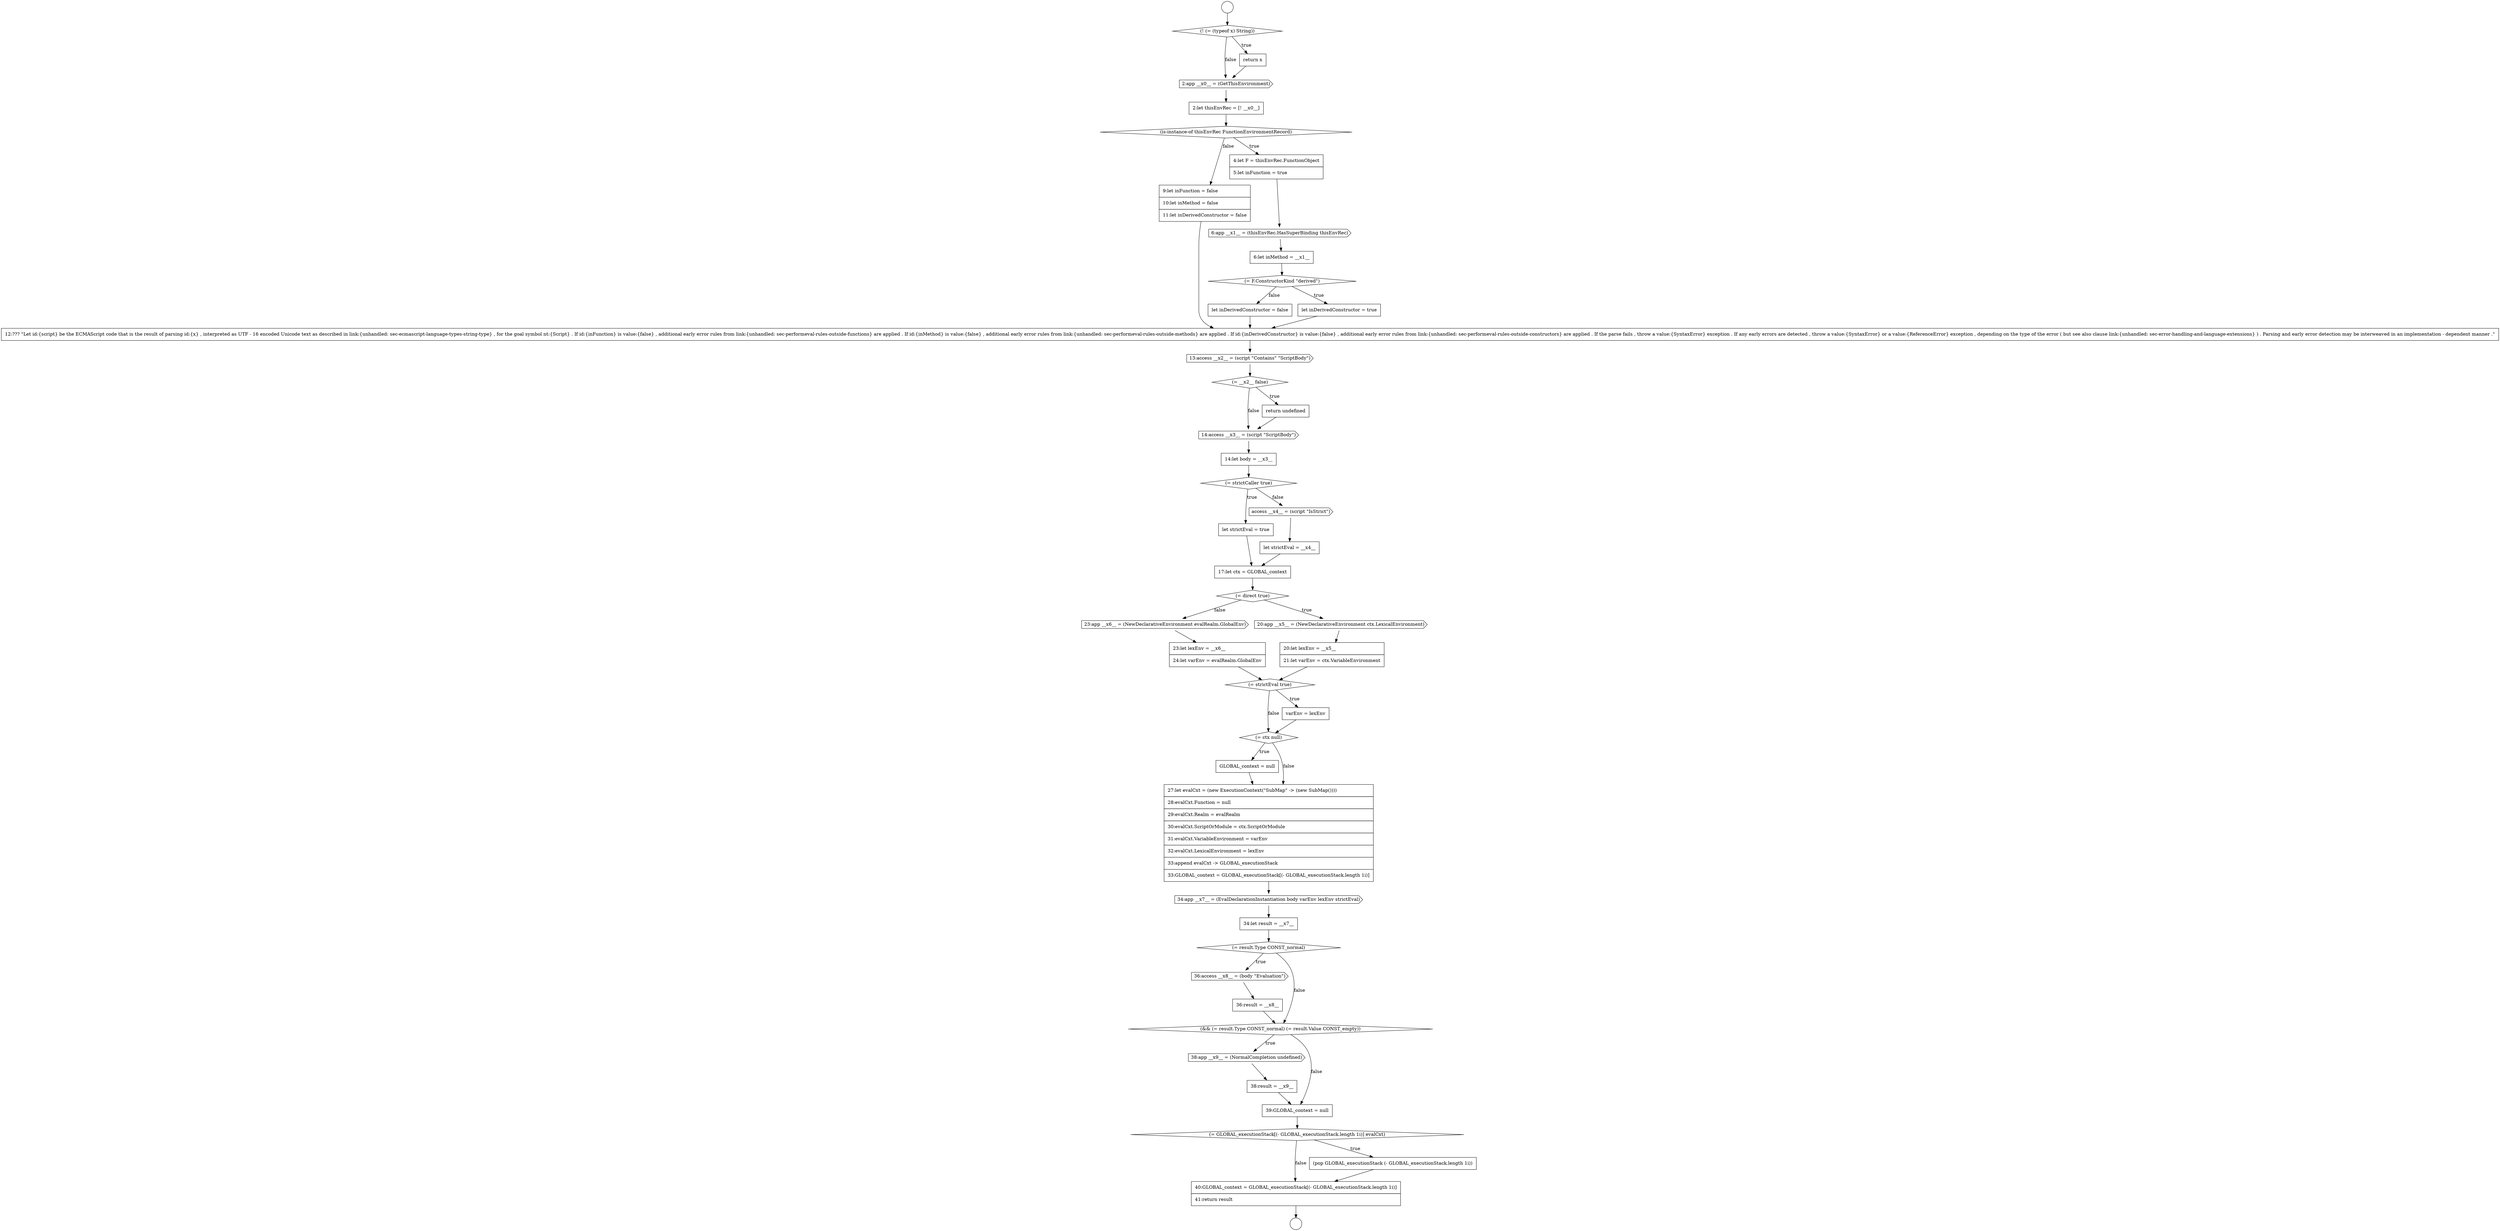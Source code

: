 digraph {
  node0 [shape=circle label=" " color="black" fillcolor="white" style=filled]
  node5 [shape=none, margin=0, label=<<font color="black">
    <table border="0" cellborder="1" cellspacing="0" cellpadding="10">
      <tr><td align="left">2:let thisEnvRec = [! __x0__]</td></tr>
    </table>
  </font>> color="black" fillcolor="white" style=filled]
  node10 [shape=diamond, label=<<font color="black">(= F.ConstructorKind &quot;derived&quot;)</font>> color="black" fillcolor="white" style=filled]
  node14 [shape=none, margin=0, label=<<font color="black">
    <table border="0" cellborder="1" cellspacing="0" cellpadding="10">
      <tr><td align="left">12:??? &quot;Let id:{script} be the ECMAScript code that is the result of parsing id:{x} , interpreted as UTF - 16 encoded Unicode text as described in link:{unhandled: sec-ecmascript-language-types-string-type} , for the goal symbol nt:{Script} . If id:{inFunction} is value:{false} , additional early error rules from link:{unhandled: sec-performeval-rules-outside-functions} are applied . If id:{inMethod} is value:{false} , additional early error rules from link:{unhandled: sec-performeval-rules-outside-methods} are applied . If id:{inDerivedConstructor} is value:{false} , additional early error rules from link:{unhandled: sec-performeval-rules-outside-constructors} are applied . If the parse fails , throw a value:{SyntaxError} exception . If any early errors are detected , throw a value:{SyntaxError} or a value:{ReferenceError} exception , depending on the type of the error ( but see also clause link:{unhandled: sec-error-handling-and-language-extensions} ) . Parsing and early error detection may be interweaved in an implementation - dependent manner .&quot;</td></tr>
    </table>
  </font>> color="black" fillcolor="white" style=filled]
  node1 [shape=circle label=" " color="black" fillcolor="white" style=filled]
  node6 [shape=diamond, label=<<font color="black">(is-instance-of thisEnvRec FunctionEnvironmentRecord)</font>> color="black" fillcolor="white" style=filled]
  node9 [shape=none, margin=0, label=<<font color="black">
    <table border="0" cellborder="1" cellspacing="0" cellpadding="10">
      <tr><td align="left">6:let inMethod = __x1__</td></tr>
    </table>
  </font>> color="black" fillcolor="white" style=filled]
  node2 [shape=diamond, label=<<font color="black">(! (= (typeof x) String))</font>> color="black" fillcolor="white" style=filled]
  node12 [shape=none, margin=0, label=<<font color="black">
    <table border="0" cellborder="1" cellspacing="0" cellpadding="10">
      <tr><td align="left">let inDerivedConstructor = false</td></tr>
    </table>
  </font>> color="black" fillcolor="white" style=filled]
  node18 [shape=cds, label=<<font color="black">14:access __x3__ = (script &quot;ScriptBody&quot;)</font>> color="black" fillcolor="white" style=filled]
  node8 [shape=cds, label=<<font color="black">6:app __x1__ = (thisEnvRec.HasSuperBinding thisEnvRec)</font>> color="black" fillcolor="white" style=filled]
  node4 [shape=cds, label=<<font color="black">2:app __x0__ = (GetThisEnvironment)</font>> color="black" fillcolor="white" style=filled]
  node15 [shape=cds, label=<<font color="black">13:access __x2__ = (script &quot;Contains&quot; &quot;ScriptBody&quot;)</font>> color="black" fillcolor="white" style=filled]
  node42 [shape=none, margin=0, label=<<font color="black">
    <table border="0" cellborder="1" cellspacing="0" cellpadding="10">
      <tr><td align="left">38:result = __x9__</td></tr>
    </table>
  </font>> color="black" fillcolor="white" style=filled]
  node24 [shape=none, margin=0, label=<<font color="black">
    <table border="0" cellborder="1" cellspacing="0" cellpadding="10">
      <tr><td align="left">17:let ctx = GLOBAL_context</td></tr>
    </table>
  </font>> color="black" fillcolor="white" style=filled]
  node37 [shape=diamond, label=<<font color="black">(= result.Type CONST_normal)</font>> color="black" fillcolor="white" style=filled]
  node25 [shape=diamond, label=<<font color="black">(= direct true)</font>> color="black" fillcolor="white" style=filled]
  node20 [shape=diamond, label=<<font color="black">(= strictCaller true)</font>> color="black" fillcolor="white" style=filled]
  node46 [shape=none, margin=0, label=<<font color="black">
    <table border="0" cellborder="1" cellspacing="0" cellpadding="10">
      <tr><td align="left">40:GLOBAL_context = GLOBAL_executionStack[(- GLOBAL_executionStack.length 1i)]</td></tr>
      <tr><td align="left">41:return result</td></tr>
    </table>
  </font>> color="black" fillcolor="white" style=filled]
  node29 [shape=none, margin=0, label=<<font color="black">
    <table border="0" cellborder="1" cellspacing="0" cellpadding="10">
      <tr><td align="left">23:let lexEnv = __x6__</td></tr>
      <tr><td align="left">24:let varEnv = evalRealm.GlobalEnv</td></tr>
    </table>
  </font>> color="black" fillcolor="white" style=filled]
  node21 [shape=none, margin=0, label=<<font color="black">
    <table border="0" cellborder="1" cellspacing="0" cellpadding="10">
      <tr><td align="left">let strictEval = true</td></tr>
    </table>
  </font>> color="black" fillcolor="white" style=filled]
  node33 [shape=none, margin=0, label=<<font color="black">
    <table border="0" cellborder="1" cellspacing="0" cellpadding="10">
      <tr><td align="left">GLOBAL_context = null</td></tr>
    </table>
  </font>> color="black" fillcolor="white" style=filled]
  node28 [shape=cds, label=<<font color="black">23:app __x6__ = (NewDeclarativeEnvironment evalRealm.GlobalEnv)</font>> color="black" fillcolor="white" style=filled]
  node38 [shape=cds, label=<<font color="black">36:access __x8__ = (body &quot;Evaluation&quot;)</font>> color="black" fillcolor="white" style=filled]
  node13 [shape=none, margin=0, label=<<font color="black">
    <table border="0" cellborder="1" cellspacing="0" cellpadding="10">
      <tr><td align="left">9:let inFunction = false</td></tr>
      <tr><td align="left">10:let inMethod = false</td></tr>
      <tr><td align="left">11:let inDerivedConstructor = false</td></tr>
    </table>
  </font>> color="black" fillcolor="white" style=filled]
  node41 [shape=cds, label=<<font color="black">38:app __x9__ = (NormalCompletion undefined)</font>> color="black" fillcolor="white" style=filled]
  node45 [shape=none, margin=0, label=<<font color="black">
    <table border="0" cellborder="1" cellspacing="0" cellpadding="10">
      <tr><td align="left">(pop GLOBAL_executionStack (- GLOBAL_executionStack.length 1i))</td></tr>
    </table>
  </font>> color="black" fillcolor="white" style=filled]
  node17 [shape=none, margin=0, label=<<font color="black">
    <table border="0" cellborder="1" cellspacing="0" cellpadding="10">
      <tr><td align="left">return undefined</td></tr>
    </table>
  </font>> color="black" fillcolor="white" style=filled]
  node32 [shape=diamond, label=<<font color="black">(= ctx null)</font>> color="black" fillcolor="white" style=filled]
  node34 [shape=none, margin=0, label=<<font color="black">
    <table border="0" cellborder="1" cellspacing="0" cellpadding="10">
      <tr><td align="left">27:let evalCxt = (new ExecutionContext(&quot;SubMap&quot; -&gt; (new SubMap())))</td></tr>
      <tr><td align="left">28:evalCxt.Function = null</td></tr>
      <tr><td align="left">29:evalCxt.Realm = evalRealm</td></tr>
      <tr><td align="left">30:evalCxt.ScriptOrModule = ctx.ScriptOrModule</td></tr>
      <tr><td align="left">31:evalCxt.VariableEnvironment = varEnv</td></tr>
      <tr><td align="left">32:evalCxt.LexicalEnvironment = lexEnv</td></tr>
      <tr><td align="left">33:append evalCxt -&gt; GLOBAL_executionStack</td></tr>
      <tr><td align="left">33:GLOBAL_context = GLOBAL_executionStack[(- GLOBAL_executionStack.length 1i)]</td></tr>
    </table>
  </font>> color="black" fillcolor="white" style=filled]
  node22 [shape=cds, label=<<font color="black">access __x4__ = (script &quot;IsStrict&quot;)</font>> color="black" fillcolor="white" style=filled]
  node44 [shape=diamond, label=<<font color="black">(= GLOBAL_executionStack[(- GLOBAL_executionStack.length 1i)] evalCxt)</font>> color="black" fillcolor="white" style=filled]
  node27 [shape=none, margin=0, label=<<font color="black">
    <table border="0" cellborder="1" cellspacing="0" cellpadding="10">
      <tr><td align="left">20:let lexEnv = __x5__</td></tr>
      <tr><td align="left">21:let varEnv = ctx.VariableEnvironment</td></tr>
    </table>
  </font>> color="black" fillcolor="white" style=filled]
  node7 [shape=none, margin=0, label=<<font color="black">
    <table border="0" cellborder="1" cellspacing="0" cellpadding="10">
      <tr><td align="left">4:let F = thisEnvRec.FunctionObject</td></tr>
      <tr><td align="left">5:let inFunction = true</td></tr>
    </table>
  </font>> color="black" fillcolor="white" style=filled]
  node39 [shape=none, margin=0, label=<<font color="black">
    <table border="0" cellborder="1" cellspacing="0" cellpadding="10">
      <tr><td align="left">36:result = __x8__</td></tr>
    </table>
  </font>> color="black" fillcolor="white" style=filled]
  node3 [shape=none, margin=0, label=<<font color="black">
    <table border="0" cellborder="1" cellspacing="0" cellpadding="10">
      <tr><td align="left">return x</td></tr>
    </table>
  </font>> color="black" fillcolor="white" style=filled]
  node35 [shape=cds, label=<<font color="black">34:app __x7__ = (EvalDeclarationInstantiation body varEnv lexEnv strictEval)</font>> color="black" fillcolor="white" style=filled]
  node16 [shape=diamond, label=<<font color="black">(= __x2__ false)</font>> color="black" fillcolor="white" style=filled]
  node31 [shape=none, margin=0, label=<<font color="black">
    <table border="0" cellborder="1" cellspacing="0" cellpadding="10">
      <tr><td align="left">varEnv = lexEnv</td></tr>
    </table>
  </font>> color="black" fillcolor="white" style=filled]
  node11 [shape=none, margin=0, label=<<font color="black">
    <table border="0" cellborder="1" cellspacing="0" cellpadding="10">
      <tr><td align="left">let inDerivedConstructor = true</td></tr>
    </table>
  </font>> color="black" fillcolor="white" style=filled]
  node43 [shape=none, margin=0, label=<<font color="black">
    <table border="0" cellborder="1" cellspacing="0" cellpadding="10">
      <tr><td align="left">39:GLOBAL_context = null</td></tr>
    </table>
  </font>> color="black" fillcolor="white" style=filled]
  node40 [shape=diamond, label=<<font color="black">(&amp;&amp; (= result.Type CONST_normal) (= result.Value CONST_empty))</font>> color="black" fillcolor="white" style=filled]
  node26 [shape=cds, label=<<font color="black">20:app __x5__ = (NewDeclarativeEnvironment ctx.LexicalEnvironment)</font>> color="black" fillcolor="white" style=filled]
  node23 [shape=none, margin=0, label=<<font color="black">
    <table border="0" cellborder="1" cellspacing="0" cellpadding="10">
      <tr><td align="left">let strictEval = __x4__</td></tr>
    </table>
  </font>> color="black" fillcolor="white" style=filled]
  node36 [shape=none, margin=0, label=<<font color="black">
    <table border="0" cellborder="1" cellspacing="0" cellpadding="10">
      <tr><td align="left">34:let result = __x7__</td></tr>
    </table>
  </font>> color="black" fillcolor="white" style=filled]
  node30 [shape=diamond, label=<<font color="black">(= strictEval true)</font>> color="black" fillcolor="white" style=filled]
  node19 [shape=none, margin=0, label=<<font color="black">
    <table border="0" cellborder="1" cellspacing="0" cellpadding="10">
      <tr><td align="left">14:let body = __x3__</td></tr>
    </table>
  </font>> color="black" fillcolor="white" style=filled]
  node46 -> node1 [ color="black"]
  node15 -> node16 [ color="black"]
  node25 -> node26 [label=<<font color="black">true</font>> color="black"]
  node25 -> node28 [label=<<font color="black">false</font>> color="black"]
  node16 -> node17 [label=<<font color="black">true</font>> color="black"]
  node16 -> node18 [label=<<font color="black">false</font>> color="black"]
  node8 -> node9 [ color="black"]
  node12 -> node14 [ color="black"]
  node38 -> node39 [ color="black"]
  node17 -> node18 [ color="black"]
  node5 -> node6 [ color="black"]
  node3 -> node4 [ color="black"]
  node28 -> node29 [ color="black"]
  node29 -> node30 [ color="black"]
  node39 -> node40 [ color="black"]
  node7 -> node8 [ color="black"]
  node40 -> node41 [label=<<font color="black">true</font>> color="black"]
  node40 -> node43 [label=<<font color="black">false</font>> color="black"]
  node18 -> node19 [ color="black"]
  node42 -> node43 [ color="black"]
  node34 -> node35 [ color="black"]
  node10 -> node11 [label=<<font color="black">true</font>> color="black"]
  node10 -> node12 [label=<<font color="black">false</font>> color="black"]
  node44 -> node45 [label=<<font color="black">true</font>> color="black"]
  node44 -> node46 [label=<<font color="black">false</font>> color="black"]
  node6 -> node7 [label=<<font color="black">true</font>> color="black"]
  node6 -> node13 [label=<<font color="black">false</font>> color="black"]
  node27 -> node30 [ color="black"]
  node19 -> node20 [ color="black"]
  node13 -> node14 [ color="black"]
  node35 -> node36 [ color="black"]
  node45 -> node46 [ color="black"]
  node0 -> node2 [ color="black"]
  node36 -> node37 [ color="black"]
  node2 -> node3 [label=<<font color="black">true</font>> color="black"]
  node2 -> node4 [label=<<font color="black">false</font>> color="black"]
  node22 -> node23 [ color="black"]
  node43 -> node44 [ color="black"]
  node9 -> node10 [ color="black"]
  node23 -> node24 [ color="black"]
  node14 -> node15 [ color="black"]
  node31 -> node32 [ color="black"]
  node30 -> node31 [label=<<font color="black">true</font>> color="black"]
  node30 -> node32 [label=<<font color="black">false</font>> color="black"]
  node32 -> node33 [label=<<font color="black">true</font>> color="black"]
  node32 -> node34 [label=<<font color="black">false</font>> color="black"]
  node37 -> node38 [label=<<font color="black">true</font>> color="black"]
  node37 -> node40 [label=<<font color="black">false</font>> color="black"]
  node26 -> node27 [ color="black"]
  node20 -> node21 [label=<<font color="black">true</font>> color="black"]
  node20 -> node22 [label=<<font color="black">false</font>> color="black"]
  node4 -> node5 [ color="black"]
  node11 -> node14 [ color="black"]
  node24 -> node25 [ color="black"]
  node21 -> node24 [ color="black"]
  node33 -> node34 [ color="black"]
  node41 -> node42 [ color="black"]
}

